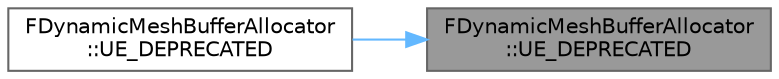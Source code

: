 digraph "FDynamicMeshBufferAllocator::UE_DEPRECATED"
{
 // INTERACTIVE_SVG=YES
 // LATEX_PDF_SIZE
  bgcolor="transparent";
  edge [fontname=Helvetica,fontsize=10,labelfontname=Helvetica,labelfontsize=10];
  node [fontname=Helvetica,fontsize=10,shape=box,height=0.2,width=0.4];
  rankdir="RL";
  Node1 [id="Node000001",label="FDynamicMeshBufferAllocator\l::UE_DEPRECATED",height=0.2,width=0.4,color="gray40", fillcolor="grey60", style="filled", fontcolor="black",tooltip=" "];
  Node1 -> Node2 [id="edge1_Node000001_Node000002",dir="back",color="steelblue1",style="solid",tooltip=" "];
  Node2 [id="Node000002",label="FDynamicMeshBufferAllocator\l::UE_DEPRECATED",height=0.2,width=0.4,color="grey40", fillcolor="white", style="filled",URL="$d2/d6c/classFDynamicMeshBufferAllocator.html#af66bd91bcd49608660a34c8a33a9231a",tooltip=" "];
}
